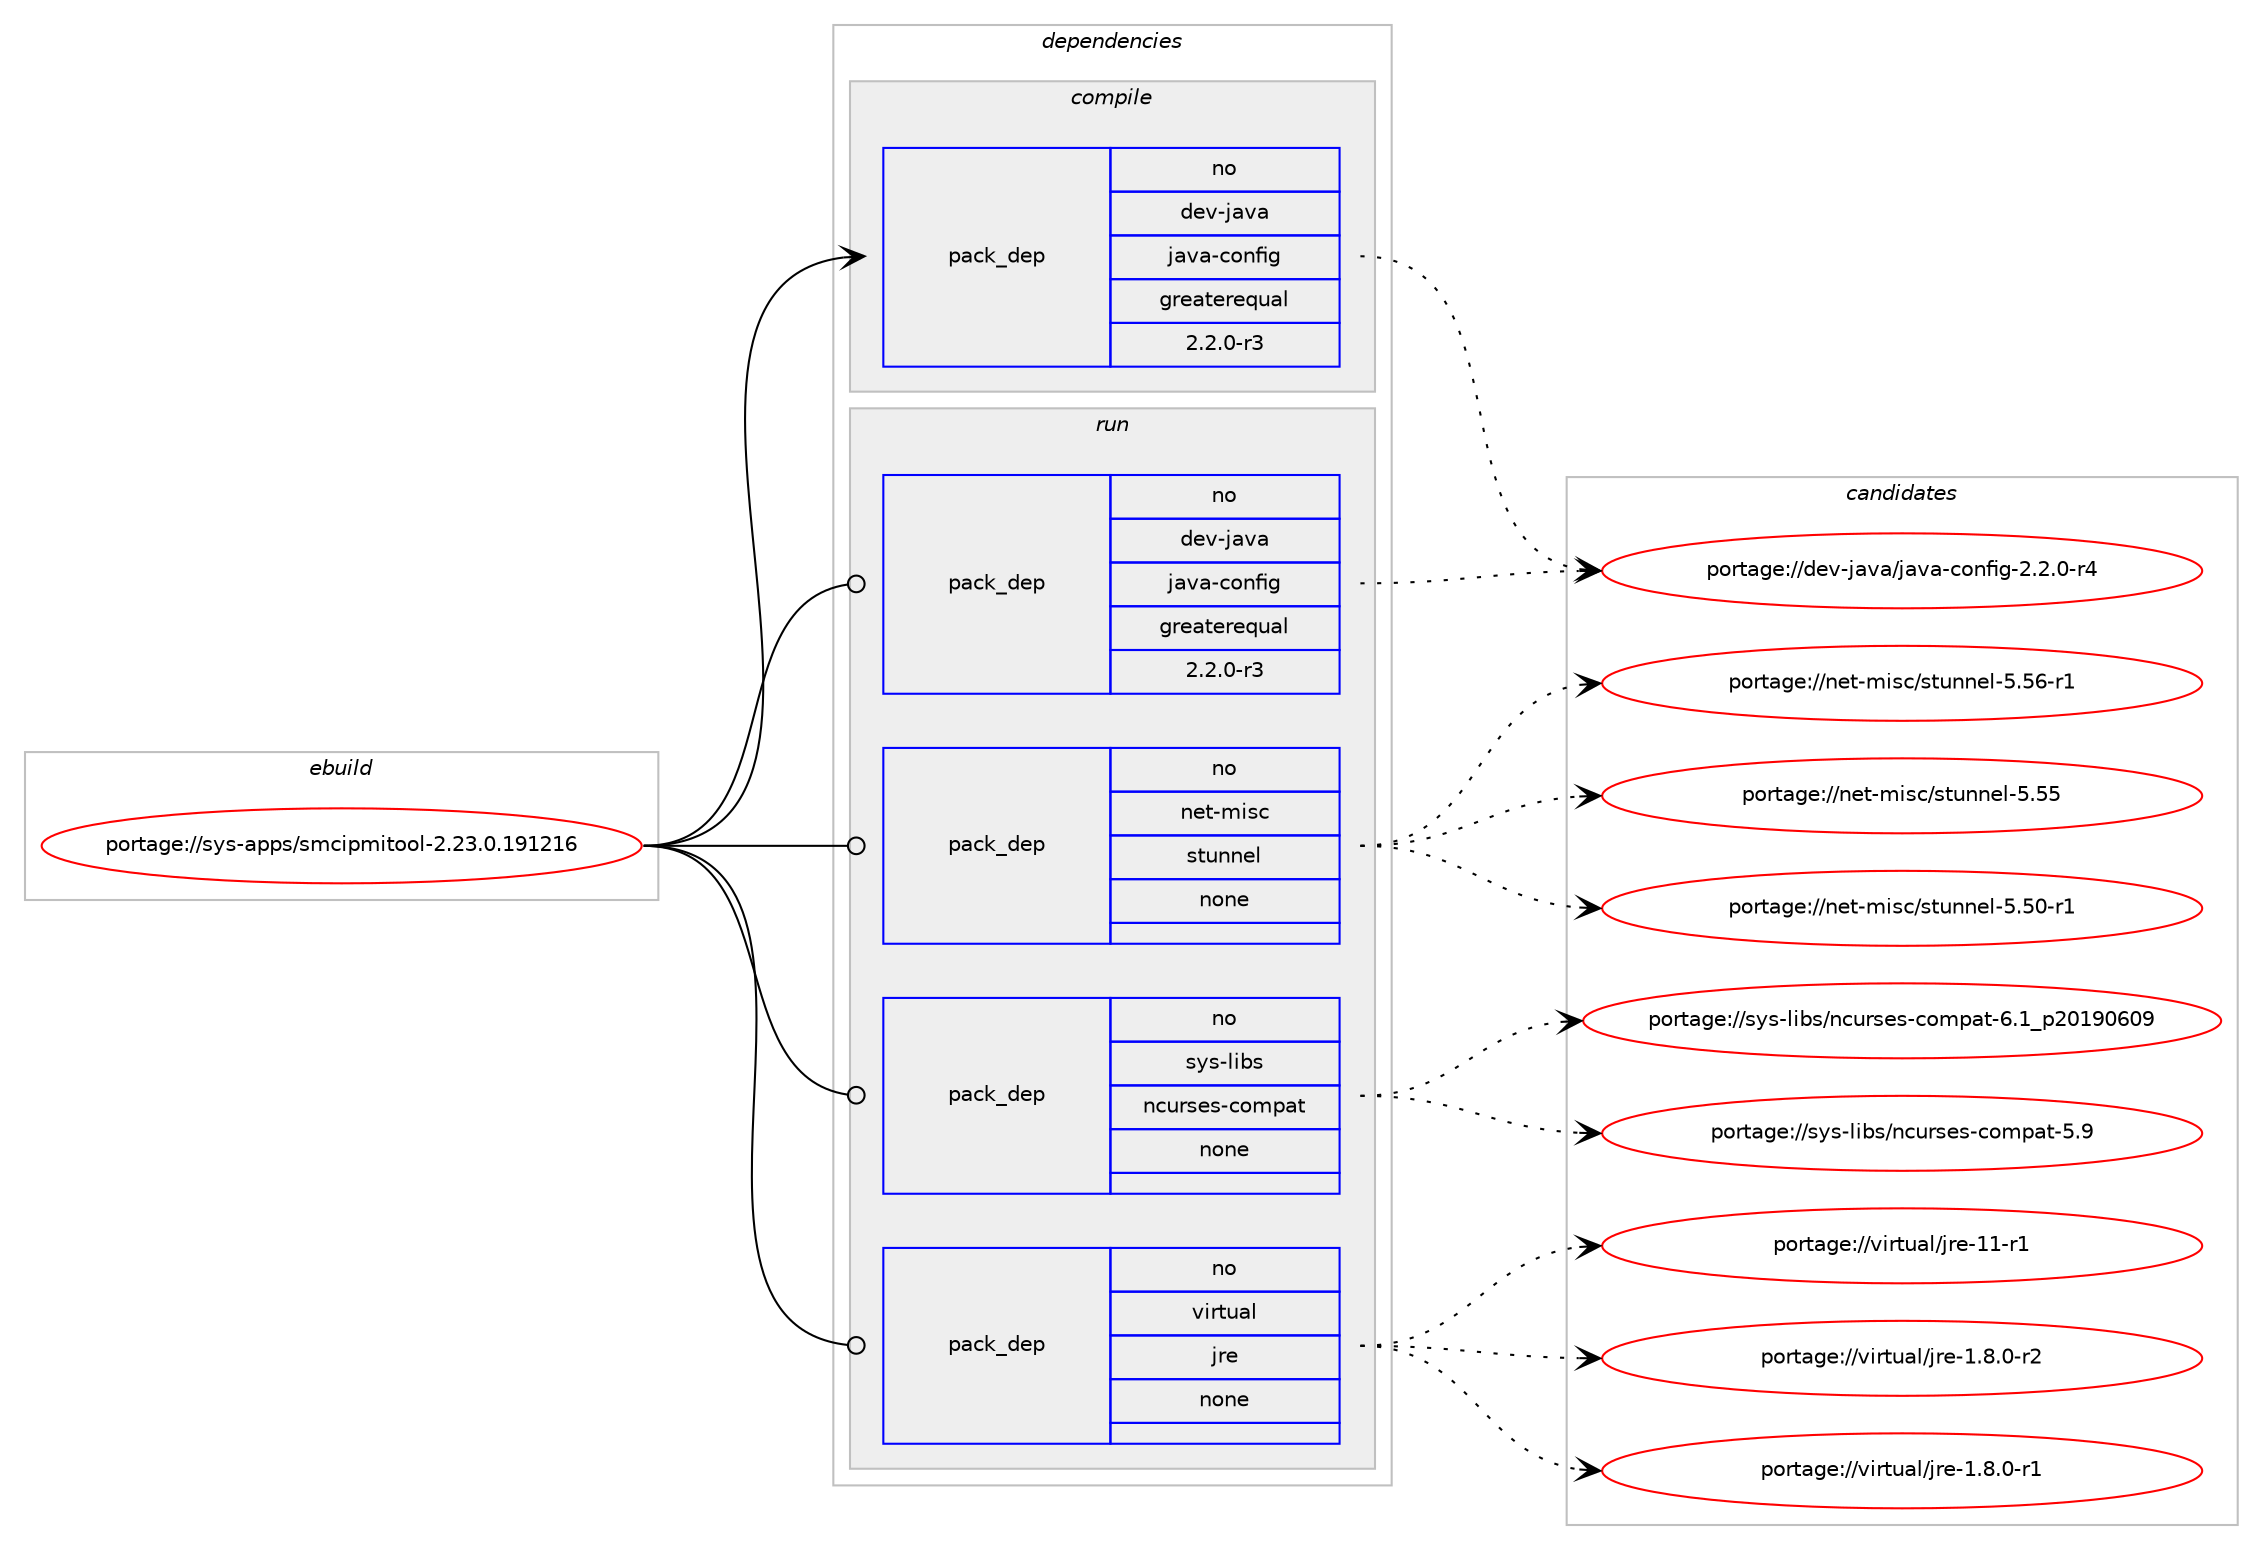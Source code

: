digraph prolog {

# *************
# Graph options
# *************

newrank=true;
concentrate=true;
compound=true;
graph [rankdir=LR,fontname=Helvetica,fontsize=10,ranksep=1.5];#, ranksep=2.5, nodesep=0.2];
edge  [arrowhead=vee];
node  [fontname=Helvetica,fontsize=10];

# **********
# The ebuild
# **********

subgraph cluster_leftcol {
color=gray;
rank=same;
label=<<i>ebuild</i>>;
id [label="portage://sys-apps/smcipmitool-2.23.0.191216", color=red, width=4, href="../sys-apps/smcipmitool-2.23.0.191216.svg"];
}

# ****************
# The dependencies
# ****************

subgraph cluster_midcol {
color=gray;
label=<<i>dependencies</i>>;
subgraph cluster_compile {
fillcolor="#eeeeee";
style=filled;
label=<<i>compile</i>>;
subgraph pack22841 {
dependency28444 [label=<<TABLE BORDER="0" CELLBORDER="1" CELLSPACING="0" CELLPADDING="4" WIDTH="220"><TR><TD ROWSPAN="6" CELLPADDING="30">pack_dep</TD></TR><TR><TD WIDTH="110">no</TD></TR><TR><TD>dev-java</TD></TR><TR><TD>java-config</TD></TR><TR><TD>greaterequal</TD></TR><TR><TD>2.2.0-r3</TD></TR></TABLE>>, shape=none, color=blue];
}
id:e -> dependency28444:w [weight=20,style="solid",arrowhead="vee"];
}
subgraph cluster_compileandrun {
fillcolor="#eeeeee";
style=filled;
label=<<i>compile and run</i>>;
}
subgraph cluster_run {
fillcolor="#eeeeee";
style=filled;
label=<<i>run</i>>;
subgraph pack22842 {
dependency28445 [label=<<TABLE BORDER="0" CELLBORDER="1" CELLSPACING="0" CELLPADDING="4" WIDTH="220"><TR><TD ROWSPAN="6" CELLPADDING="30">pack_dep</TD></TR><TR><TD WIDTH="110">no</TD></TR><TR><TD>dev-java</TD></TR><TR><TD>java-config</TD></TR><TR><TD>greaterequal</TD></TR><TR><TD>2.2.0-r3</TD></TR></TABLE>>, shape=none, color=blue];
}
id:e -> dependency28445:w [weight=20,style="solid",arrowhead="odot"];
subgraph pack22843 {
dependency28446 [label=<<TABLE BORDER="0" CELLBORDER="1" CELLSPACING="0" CELLPADDING="4" WIDTH="220"><TR><TD ROWSPAN="6" CELLPADDING="30">pack_dep</TD></TR><TR><TD WIDTH="110">no</TD></TR><TR><TD>net-misc</TD></TR><TR><TD>stunnel</TD></TR><TR><TD>none</TD></TR><TR><TD></TD></TR></TABLE>>, shape=none, color=blue];
}
id:e -> dependency28446:w [weight=20,style="solid",arrowhead="odot"];
subgraph pack22844 {
dependency28447 [label=<<TABLE BORDER="0" CELLBORDER="1" CELLSPACING="0" CELLPADDING="4" WIDTH="220"><TR><TD ROWSPAN="6" CELLPADDING="30">pack_dep</TD></TR><TR><TD WIDTH="110">no</TD></TR><TR><TD>sys-libs</TD></TR><TR><TD>ncurses-compat</TD></TR><TR><TD>none</TD></TR><TR><TD></TD></TR></TABLE>>, shape=none, color=blue];
}
id:e -> dependency28447:w [weight=20,style="solid",arrowhead="odot"];
subgraph pack22845 {
dependency28448 [label=<<TABLE BORDER="0" CELLBORDER="1" CELLSPACING="0" CELLPADDING="4" WIDTH="220"><TR><TD ROWSPAN="6" CELLPADDING="30">pack_dep</TD></TR><TR><TD WIDTH="110">no</TD></TR><TR><TD>virtual</TD></TR><TR><TD>jre</TD></TR><TR><TD>none</TD></TR><TR><TD></TD></TR></TABLE>>, shape=none, color=blue];
}
id:e -> dependency28448:w [weight=20,style="solid",arrowhead="odot"];
}
}

# **************
# The candidates
# **************

subgraph cluster_choices {
rank=same;
color=gray;
label=<<i>candidates</i>>;

subgraph choice22841 {
color=black;
nodesep=1;
choice10010111845106971189747106971189745991111101021051034550465046484511452 [label="portage://dev-java/java-config-2.2.0-r4", color=red, width=4,href="../dev-java/java-config-2.2.0-r4.svg"];
dependency28444:e -> choice10010111845106971189747106971189745991111101021051034550465046484511452:w [style=dotted,weight="100"];
}
subgraph choice22842 {
color=black;
nodesep=1;
choice10010111845106971189747106971189745991111101021051034550465046484511452 [label="portage://dev-java/java-config-2.2.0-r4", color=red, width=4,href="../dev-java/java-config-2.2.0-r4.svg"];
dependency28445:e -> choice10010111845106971189747106971189745991111101021051034550465046484511452:w [style=dotted,weight="100"];
}
subgraph choice22843 {
color=black;
nodesep=1;
choice11010111645109105115994711511611711011010110845534653544511449 [label="portage://net-misc/stunnel-5.56-r1", color=red, width=4,href="../net-misc/stunnel-5.56-r1.svg"];
choice1101011164510910511599471151161171101101011084553465353 [label="portage://net-misc/stunnel-5.55", color=red, width=4,href="../net-misc/stunnel-5.55.svg"];
choice11010111645109105115994711511611711011010110845534653484511449 [label="portage://net-misc/stunnel-5.50-r1", color=red, width=4,href="../net-misc/stunnel-5.50-r1.svg"];
dependency28446:e -> choice11010111645109105115994711511611711011010110845534653544511449:w [style=dotted,weight="100"];
dependency28446:e -> choice1101011164510910511599471151161171101101011084553465353:w [style=dotted,weight="100"];
dependency28446:e -> choice11010111645109105115994711511611711011010110845534653484511449:w [style=dotted,weight="100"];
}
subgraph choice22844 {
color=black;
nodesep=1;
choice1151211154510810598115471109911711411510111545991111091129711645544649951125048495748544857 [label="portage://sys-libs/ncurses-compat-6.1_p20190609", color=red, width=4,href="../sys-libs/ncurses-compat-6.1_p20190609.svg"];
choice1151211154510810598115471109911711411510111545991111091129711645534657 [label="portage://sys-libs/ncurses-compat-5.9", color=red, width=4,href="../sys-libs/ncurses-compat-5.9.svg"];
dependency28447:e -> choice1151211154510810598115471109911711411510111545991111091129711645544649951125048495748544857:w [style=dotted,weight="100"];
dependency28447:e -> choice1151211154510810598115471109911711411510111545991111091129711645534657:w [style=dotted,weight="100"];
}
subgraph choice22845 {
color=black;
nodesep=1;
choice11810511411611797108471061141014549494511449 [label="portage://virtual/jre-11-r1", color=red, width=4,href="../virtual/jre-11-r1.svg"];
choice11810511411611797108471061141014549465646484511450 [label="portage://virtual/jre-1.8.0-r2", color=red, width=4,href="../virtual/jre-1.8.0-r2.svg"];
choice11810511411611797108471061141014549465646484511449 [label="portage://virtual/jre-1.8.0-r1", color=red, width=4,href="../virtual/jre-1.8.0-r1.svg"];
dependency28448:e -> choice11810511411611797108471061141014549494511449:w [style=dotted,weight="100"];
dependency28448:e -> choice11810511411611797108471061141014549465646484511450:w [style=dotted,weight="100"];
dependency28448:e -> choice11810511411611797108471061141014549465646484511449:w [style=dotted,weight="100"];
}
}

}
